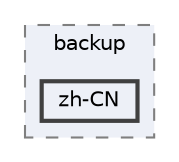 digraph "resources/lang/vendor/backup/zh-CN"
{
 // LATEX_PDF_SIZE
  bgcolor="transparent";
  edge [fontname=Helvetica,fontsize=10,labelfontname=Helvetica,labelfontsize=10];
  node [fontname=Helvetica,fontsize=10,shape=box,height=0.2,width=0.4];
  compound=true
  subgraph clusterdir_57578f4ecb69cb9972077bef8fcc0dec {
    graph [ bgcolor="#edf0f7", pencolor="grey50", label="backup", fontname=Helvetica,fontsize=10 style="filled,dashed", URL="dir_57578f4ecb69cb9972077bef8fcc0dec.html",tooltip=""]
  dir_4b0398158396c93ccf2ab55cde90f125 [label="zh-CN", fillcolor="#edf0f7", color="grey25", style="filled,bold", URL="dir_4b0398158396c93ccf2ab55cde90f125.html",tooltip=""];
  }
}
